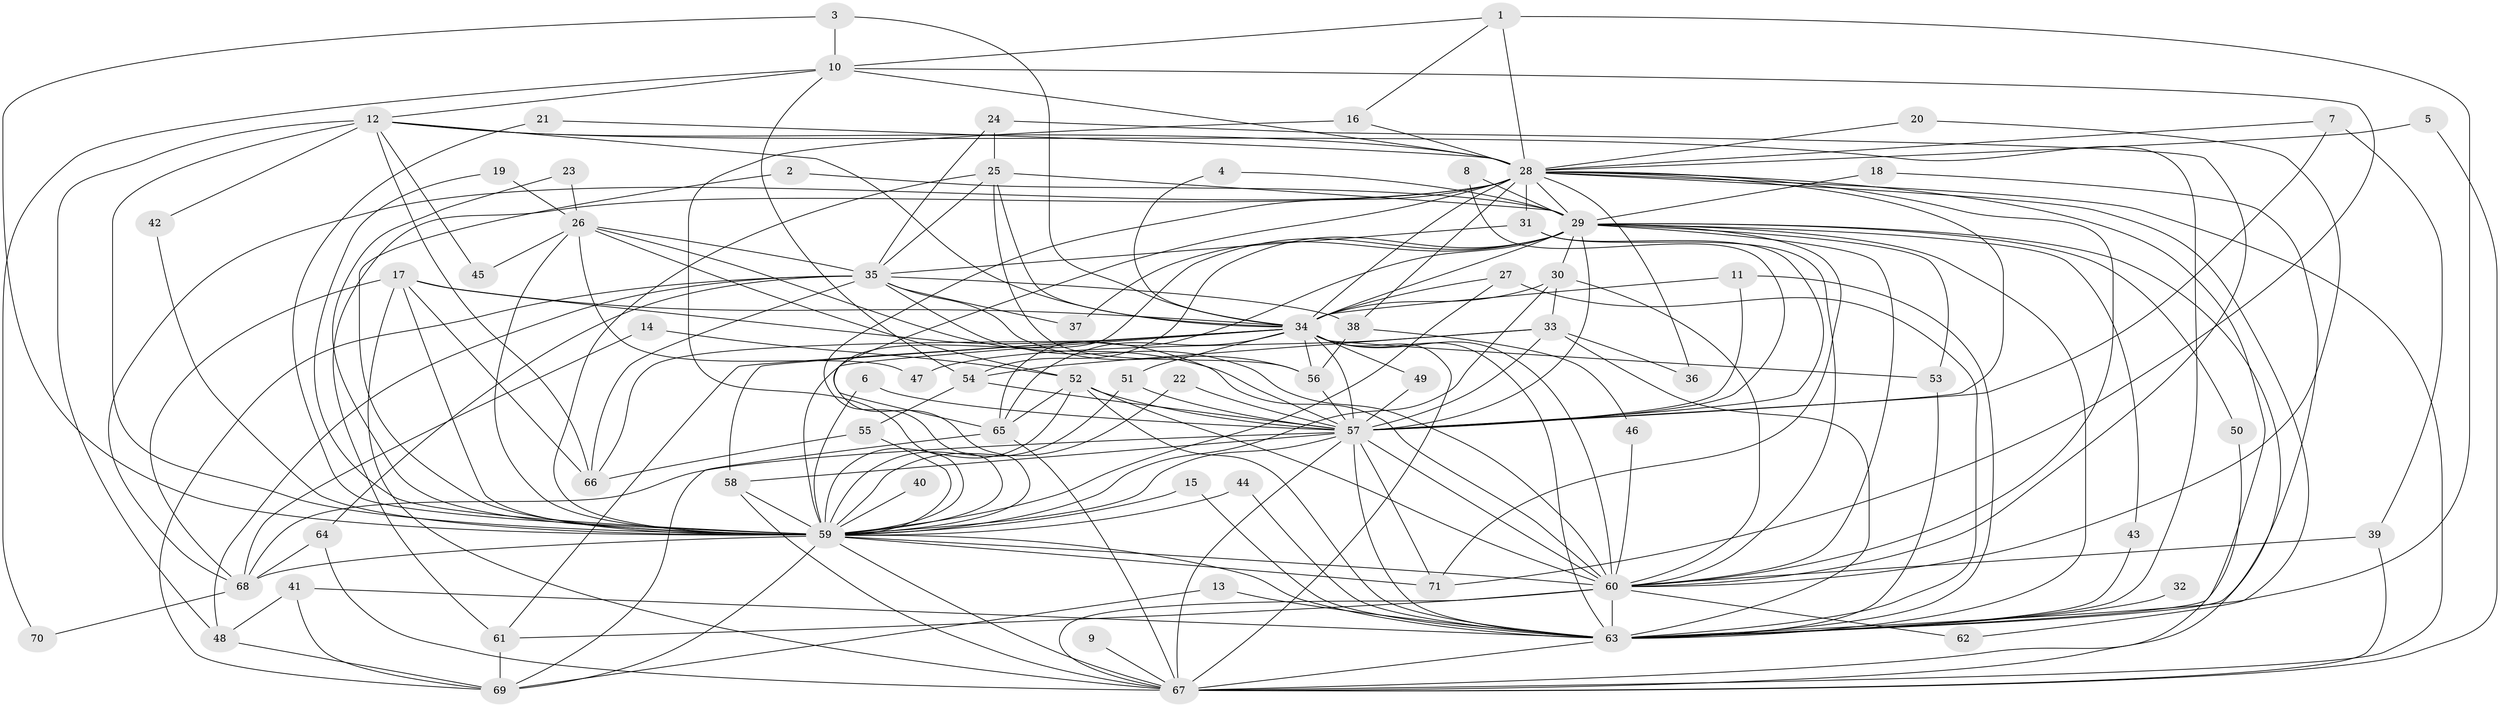 // original degree distribution, {10: 0.007042253521126761, 41: 0.007042253521126761, 19: 0.007042253521126761, 27: 0.02112676056338028, 26: 0.007042253521126761, 18: 0.007042253521126761, 21: 0.007042253521126761, 20: 0.007042253521126761, 3: 0.18309859154929578, 4: 0.09859154929577464, 6: 0.04225352112676056, 2: 0.5492957746478874, 9: 0.007042253521126761, 5: 0.028169014084507043, 13: 0.007042253521126761, 7: 0.014084507042253521}
// Generated by graph-tools (version 1.1) at 2025/49/03/09/25 03:49:30]
// undirected, 71 vertices, 197 edges
graph export_dot {
graph [start="1"]
  node [color=gray90,style=filled];
  1;
  2;
  3;
  4;
  5;
  6;
  7;
  8;
  9;
  10;
  11;
  12;
  13;
  14;
  15;
  16;
  17;
  18;
  19;
  20;
  21;
  22;
  23;
  24;
  25;
  26;
  27;
  28;
  29;
  30;
  31;
  32;
  33;
  34;
  35;
  36;
  37;
  38;
  39;
  40;
  41;
  42;
  43;
  44;
  45;
  46;
  47;
  48;
  49;
  50;
  51;
  52;
  53;
  54;
  55;
  56;
  57;
  58;
  59;
  60;
  61;
  62;
  63;
  64;
  65;
  66;
  67;
  68;
  69;
  70;
  71;
  1 -- 10 [weight=1.0];
  1 -- 16 [weight=1.0];
  1 -- 28 [weight=1.0];
  1 -- 63 [weight=1.0];
  2 -- 29 [weight=1.0];
  2 -- 59 [weight=1.0];
  3 -- 10 [weight=1.0];
  3 -- 34 [weight=1.0];
  3 -- 59 [weight=1.0];
  4 -- 29 [weight=1.0];
  4 -- 34 [weight=1.0];
  5 -- 28 [weight=1.0];
  5 -- 67 [weight=1.0];
  6 -- 57 [weight=1.0];
  6 -- 59 [weight=1.0];
  7 -- 28 [weight=1.0];
  7 -- 39 [weight=1.0];
  7 -- 57 [weight=1.0];
  8 -- 29 [weight=1.0];
  8 -- 57 [weight=1.0];
  9 -- 67 [weight=1.0];
  10 -- 12 [weight=1.0];
  10 -- 28 [weight=1.0];
  10 -- 54 [weight=1.0];
  10 -- 70 [weight=1.0];
  10 -- 71 [weight=1.0];
  11 -- 34 [weight=1.0];
  11 -- 57 [weight=1.0];
  11 -- 63 [weight=1.0];
  12 -- 28 [weight=1.0];
  12 -- 34 [weight=1.0];
  12 -- 42 [weight=1.0];
  12 -- 45 [weight=1.0];
  12 -- 48 [weight=1.0];
  12 -- 59 [weight=2.0];
  12 -- 63 [weight=1.0];
  12 -- 66 [weight=1.0];
  13 -- 63 [weight=1.0];
  13 -- 69 [weight=1.0];
  14 -- 52 [weight=1.0];
  14 -- 68 [weight=1.0];
  15 -- 59 [weight=1.0];
  15 -- 63 [weight=1.0];
  16 -- 28 [weight=1.0];
  16 -- 59 [weight=2.0];
  17 -- 34 [weight=1.0];
  17 -- 59 [weight=1.0];
  17 -- 60 [weight=1.0];
  17 -- 66 [weight=1.0];
  17 -- 67 [weight=1.0];
  17 -- 68 [weight=1.0];
  18 -- 29 [weight=1.0];
  18 -- 63 [weight=1.0];
  19 -- 26 [weight=1.0];
  19 -- 59 [weight=1.0];
  20 -- 28 [weight=1.0];
  20 -- 60 [weight=1.0];
  21 -- 28 [weight=1.0];
  21 -- 59 [weight=1.0];
  22 -- 57 [weight=1.0];
  22 -- 59 [weight=1.0];
  23 -- 26 [weight=1.0];
  23 -- 59 [weight=1.0];
  24 -- 25 [weight=1.0];
  24 -- 35 [weight=1.0];
  24 -- 60 [weight=1.0];
  25 -- 29 [weight=1.0];
  25 -- 34 [weight=1.0];
  25 -- 35 [weight=1.0];
  25 -- 56 [weight=1.0];
  25 -- 59 [weight=1.0];
  26 -- 35 [weight=1.0];
  26 -- 45 [weight=1.0];
  26 -- 47 [weight=1.0];
  26 -- 52 [weight=1.0];
  26 -- 57 [weight=2.0];
  26 -- 59 [weight=1.0];
  27 -- 34 [weight=1.0];
  27 -- 59 [weight=1.0];
  27 -- 63 [weight=1.0];
  28 -- 29 [weight=2.0];
  28 -- 31 [weight=1.0];
  28 -- 34 [weight=2.0];
  28 -- 36 [weight=1.0];
  28 -- 38 [weight=1.0];
  28 -- 57 [weight=2.0];
  28 -- 59 [weight=1.0];
  28 -- 60 [weight=1.0];
  28 -- 61 [weight=2.0];
  28 -- 62 [weight=1.0];
  28 -- 63 [weight=1.0];
  28 -- 65 [weight=1.0];
  28 -- 67 [weight=2.0];
  28 -- 68 [weight=1.0];
  29 -- 30 [weight=1.0];
  29 -- 34 [weight=2.0];
  29 -- 37 [weight=1.0];
  29 -- 43 [weight=1.0];
  29 -- 50 [weight=1.0];
  29 -- 53 [weight=1.0];
  29 -- 54 [weight=2.0];
  29 -- 57 [weight=2.0];
  29 -- 59 [weight=1.0];
  29 -- 60 [weight=1.0];
  29 -- 63 [weight=2.0];
  29 -- 65 [weight=1.0];
  29 -- 67 [weight=1.0];
  29 -- 71 [weight=1.0];
  30 -- 33 [weight=1.0];
  30 -- 34 [weight=1.0];
  30 -- 59 [weight=1.0];
  30 -- 60 [weight=1.0];
  31 -- 35 [weight=1.0];
  31 -- 57 [weight=1.0];
  31 -- 60 [weight=1.0];
  32 -- 63 [weight=1.0];
  33 -- 36 [weight=1.0];
  33 -- 47 [weight=1.0];
  33 -- 54 [weight=1.0];
  33 -- 57 [weight=1.0];
  33 -- 63 [weight=1.0];
  34 -- 49 [weight=2.0];
  34 -- 51 [weight=1.0];
  34 -- 53 [weight=1.0];
  34 -- 56 [weight=1.0];
  34 -- 57 [weight=4.0];
  34 -- 58 [weight=1.0];
  34 -- 59 [weight=3.0];
  34 -- 60 [weight=2.0];
  34 -- 61 [weight=1.0];
  34 -- 63 [weight=2.0];
  34 -- 65 [weight=1.0];
  34 -- 66 [weight=1.0];
  34 -- 67 [weight=2.0];
  35 -- 37 [weight=1.0];
  35 -- 38 [weight=1.0];
  35 -- 48 [weight=1.0];
  35 -- 56 [weight=1.0];
  35 -- 60 [weight=1.0];
  35 -- 64 [weight=1.0];
  35 -- 66 [weight=1.0];
  35 -- 69 [weight=1.0];
  38 -- 46 [weight=1.0];
  38 -- 56 [weight=2.0];
  39 -- 60 [weight=1.0];
  39 -- 67 [weight=1.0];
  40 -- 59 [weight=1.0];
  41 -- 48 [weight=1.0];
  41 -- 63 [weight=1.0];
  41 -- 69 [weight=1.0];
  42 -- 59 [weight=1.0];
  43 -- 63 [weight=1.0];
  44 -- 59 [weight=1.0];
  44 -- 63 [weight=1.0];
  46 -- 60 [weight=1.0];
  48 -- 69 [weight=1.0];
  49 -- 57 [weight=2.0];
  50 -- 67 [weight=1.0];
  51 -- 57 [weight=1.0];
  51 -- 59 [weight=1.0];
  52 -- 57 [weight=1.0];
  52 -- 59 [weight=1.0];
  52 -- 60 [weight=1.0];
  52 -- 63 [weight=1.0];
  52 -- 65 [weight=1.0];
  53 -- 63 [weight=1.0];
  54 -- 55 [weight=1.0];
  54 -- 57 [weight=1.0];
  55 -- 59 [weight=1.0];
  55 -- 66 [weight=1.0];
  56 -- 57 [weight=1.0];
  57 -- 58 [weight=1.0];
  57 -- 59 [weight=2.0];
  57 -- 60 [weight=2.0];
  57 -- 63 [weight=3.0];
  57 -- 67 [weight=3.0];
  57 -- 68 [weight=1.0];
  57 -- 71 [weight=1.0];
  58 -- 59 [weight=2.0];
  58 -- 67 [weight=1.0];
  59 -- 60 [weight=2.0];
  59 -- 63 [weight=1.0];
  59 -- 67 [weight=1.0];
  59 -- 68 [weight=1.0];
  59 -- 69 [weight=1.0];
  59 -- 71 [weight=1.0];
  60 -- 61 [weight=1.0];
  60 -- 62 [weight=1.0];
  60 -- 63 [weight=1.0];
  60 -- 67 [weight=1.0];
  61 -- 69 [weight=1.0];
  63 -- 67 [weight=1.0];
  64 -- 67 [weight=1.0];
  64 -- 68 [weight=1.0];
  65 -- 67 [weight=1.0];
  65 -- 69 [weight=1.0];
  68 -- 70 [weight=1.0];
}
